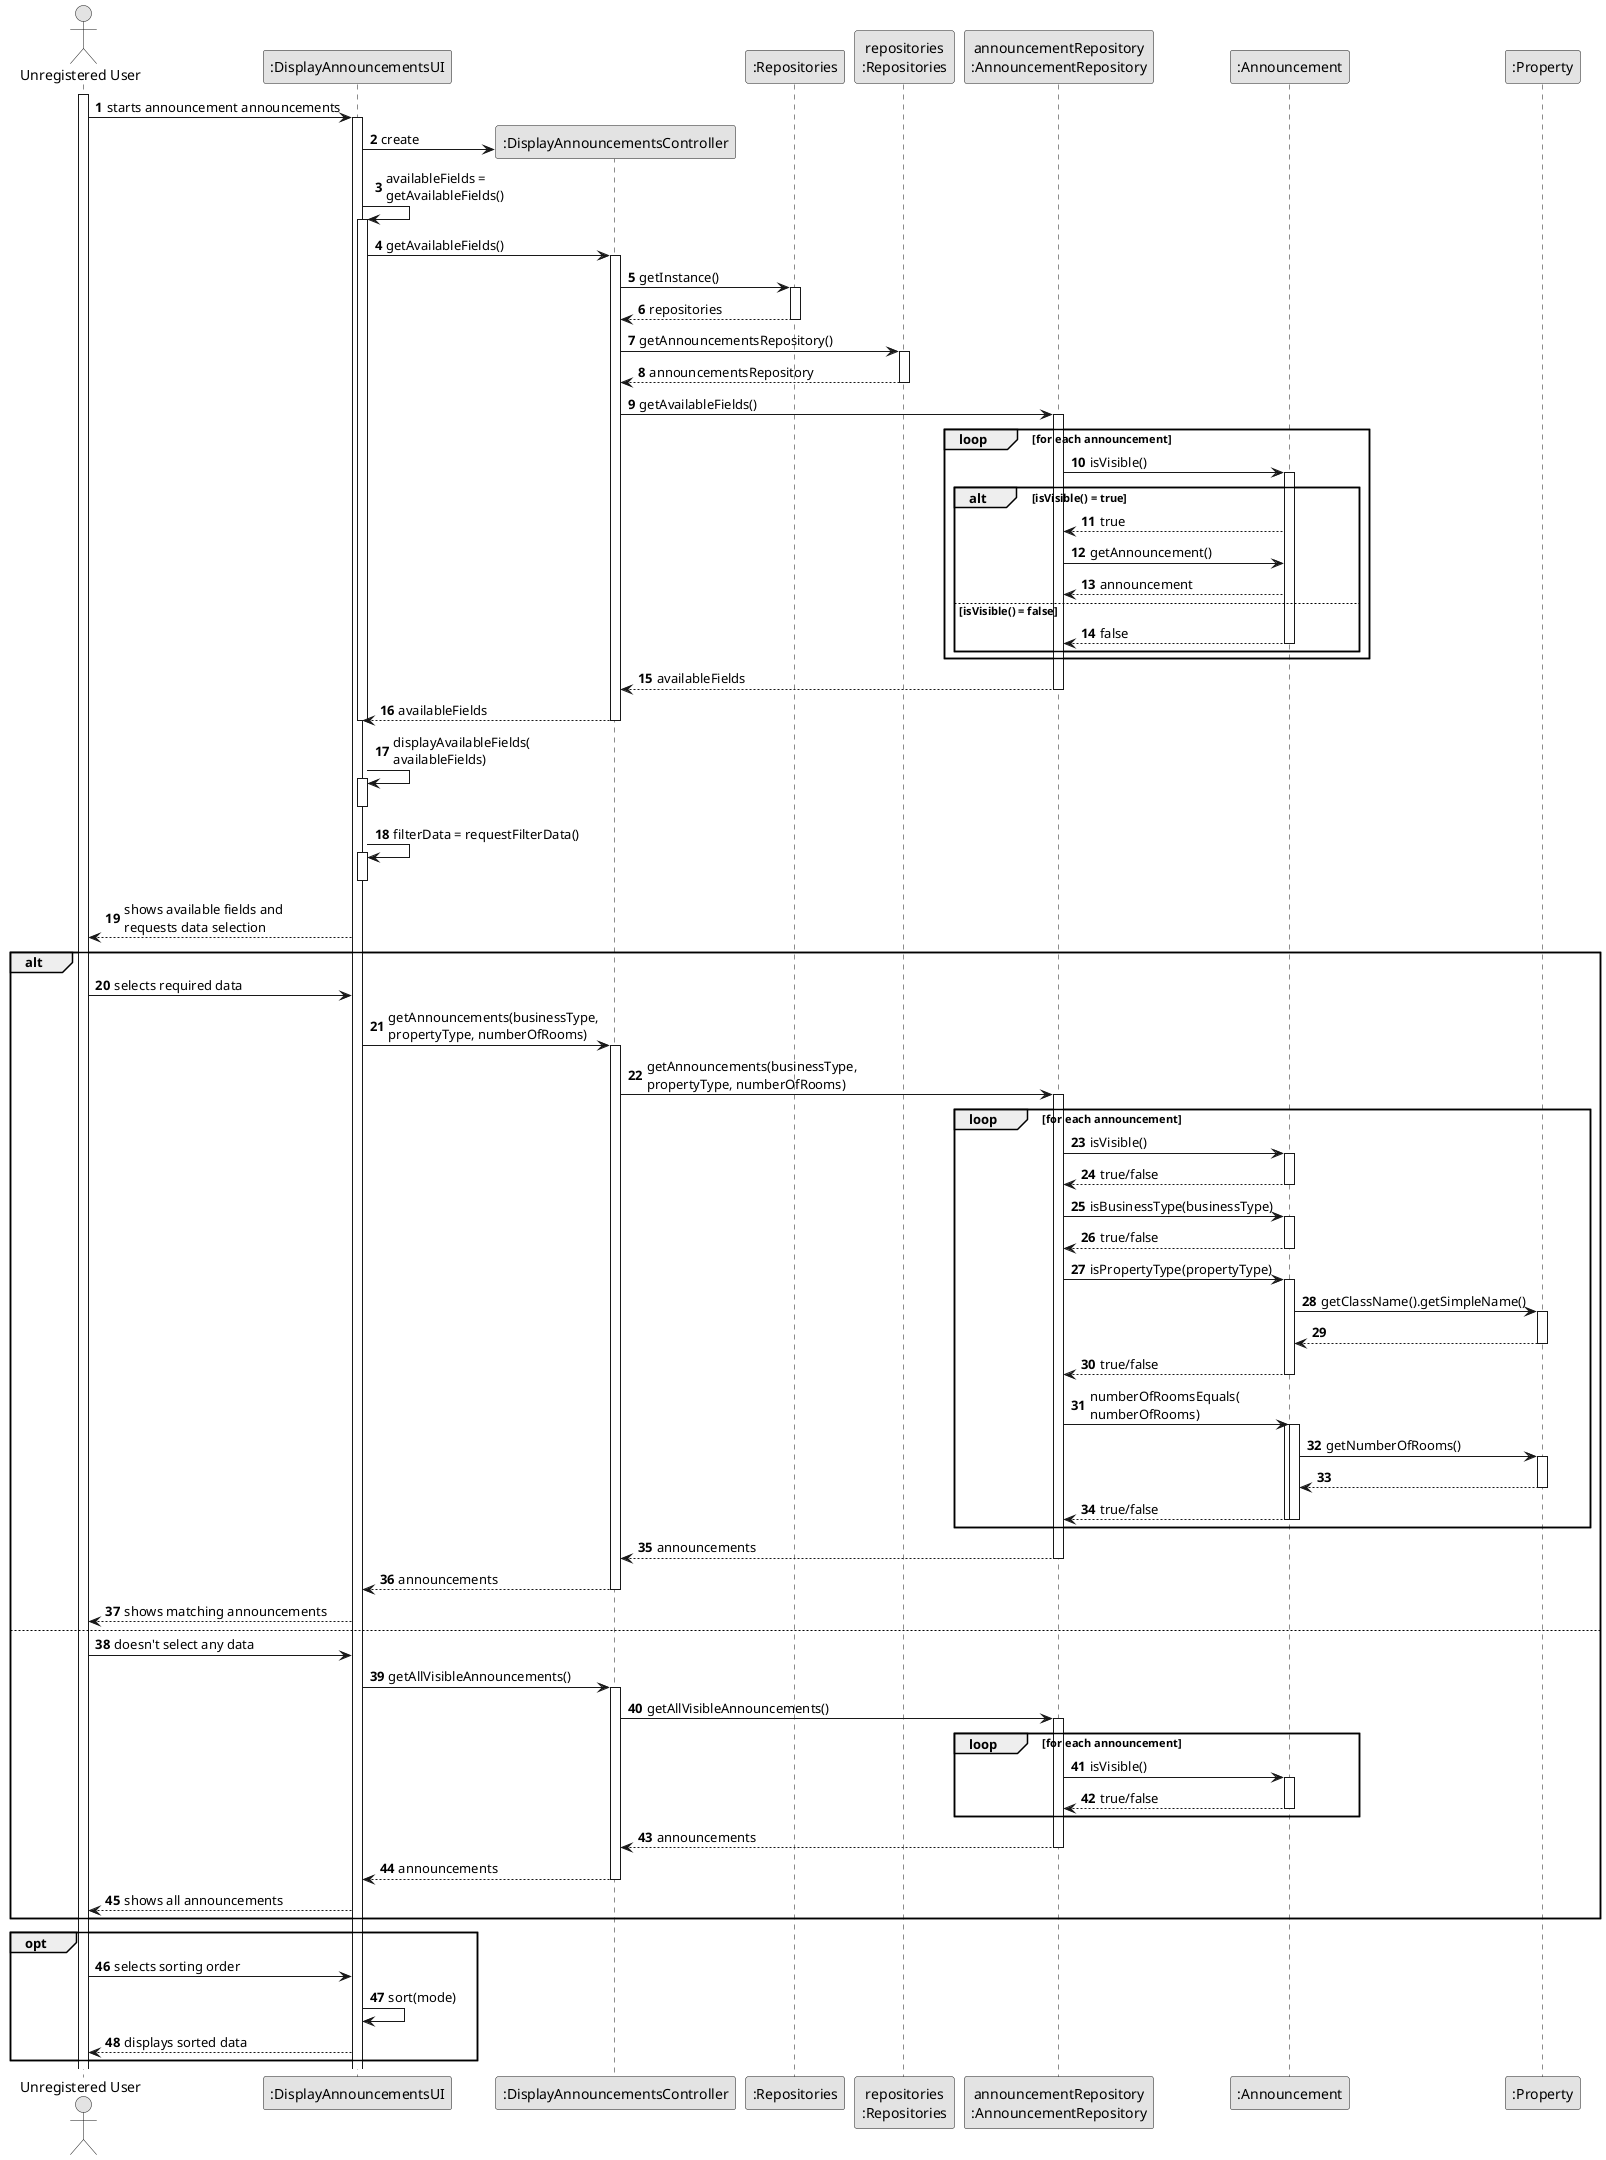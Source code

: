 @startuml
skinparam monochrome true
skinparam packageStyle rectangle
skinparam shadowing false

autonumber

'hide footbox
actor "Unregistered User" as UU
participant ":DisplayAnnouncementsUI" as UI
participant ":DisplayAnnouncementsController" as CTRL
participant ":Repositories" as reposclass
participant "repositories\n:Repositories" as repositories
participant "announcementRepository\n:AnnouncementRepository" as ARepo
'participant "announcement\n:Announcement" as announcement
participant ":Announcement" as announcement
participant ":Property" as prop



activate UU
UU -> UI: starts announcement announcements
activate UI
UI -> CTRL**: create
UI -> UI: availableFields =\ngetAvailableFields()
activate UI
UI -> CTRL: getAvailableFields()
activate CTRL

CTRL -> reposclass: getInstance()
activate reposclass
reposclass --> CTRL: repositories
deactivate reposclass
CTRL -> repositories: getAnnouncementsRepository()
activate repositories
repositories --> CTRL: announcementsRepository
deactivate repositories
CTRL -> ARepo: getAvailableFields()
activate ARepo
loop for each announcement
    ARepo -> announcement: isVisible()
    activate announcement
    alt isVisible() = true
    announcement --> ARepo: true
    'ARepo -> announcement: getBusinessType()
    ARepo -> announcement: getAnnouncement()

        announcement --> ARepo: announcement
        else isVisible() = false

        return false
        deactivate announcement
    end
end
ARepo --> CTRL: availableFields
deactivate ARepo

CTRL --> UI: availableFields
deactivate CTRL
deactivate UI

UI -> UI: displayAvailableFields(\navailableFields)
activate UI
deactivate UI

UI -> UI: filterData = requestFilterData()
activate UI
deactivate UI

UI --> UU: shows available fields and\nrequests data selection
alt
    UU -> UI: selects required data
    UI -> CTRL: getAnnouncements(businessType,\npropertyType, numberOfRooms)
    activate CTRL
    CTRL -> ARepo: getAnnouncements(businessType,\npropertyType, numberOfRooms)
    activate ARepo
    loop for each announcement
        ARepo -> announcement: isVisible()
        activate announcement
        return true/false
        deactivate announcement
        ARepo -> announcement: isBusinessType(businessType)
        activate announcement
        return true/false
        deactivate announcement

        ARepo -> announcement: isPropertyType(propertyType)
        activate announcement
        announcement -> prop: getClassName().getSimpleName()
        activate prop
        return
        return true/false
        deactivate prop
        deactivate announcement

        ARepo -> announcement: numberOfRoomsEquals(\nnumberOfRooms)
        activate announcement
        activate announcement
        announcement -> prop: getNumberOfRooms()
        activate prop
        return

        return true/false
        deactivate announcement
    end

    ARepo --> CTRL: announcements
    deactivate ARepo
    CTRL --> UI: announcements
    deactivate CTRL
    UI --> UU: shows matching announcements
else
    UU -> UI: doesn't select any data
    UI -> CTRL: getAllVisibleAnnouncements()
    activate CTRL
    CTRL -> ARepo: getAllVisibleAnnouncements()
    activate ARepo
    loop for each announcement
        ARepo -> announcement: isVisible()
        activate announcement
        return true/false
        deactivate announcement
    end
    ARepo --> CTRL: announcements
    deactivate ARepo

    CTRL --> UI: announcements
    deactivate CTRL
    UI --> UU: shows all announcements
end 'ALT fragment end

opt
    UU -> UI: selects sorting order
    UI -> UI: sort(mode)
    UI --> UU: displays sorted data
end

@enduml